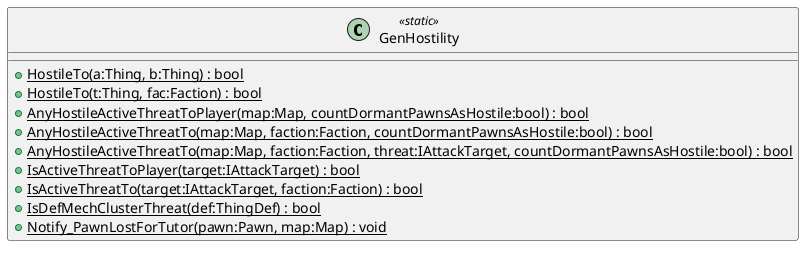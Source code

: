 @startuml
class GenHostility <<static>> {
    + {static} HostileTo(a:Thing, b:Thing) : bool
    + {static} HostileTo(t:Thing, fac:Faction) : bool
    + {static} AnyHostileActiveThreatToPlayer(map:Map, countDormantPawnsAsHostile:bool) : bool
    + {static} AnyHostileActiveThreatTo(map:Map, faction:Faction, countDormantPawnsAsHostile:bool) : bool
    + {static} AnyHostileActiveThreatTo(map:Map, faction:Faction, threat:IAttackTarget, countDormantPawnsAsHostile:bool) : bool
    + {static} IsActiveThreatToPlayer(target:IAttackTarget) : bool
    + {static} IsActiveThreatTo(target:IAttackTarget, faction:Faction) : bool
    + {static} IsDefMechClusterThreat(def:ThingDef) : bool
    + {static} Notify_PawnLostForTutor(pawn:Pawn, map:Map) : void
}
@enduml
